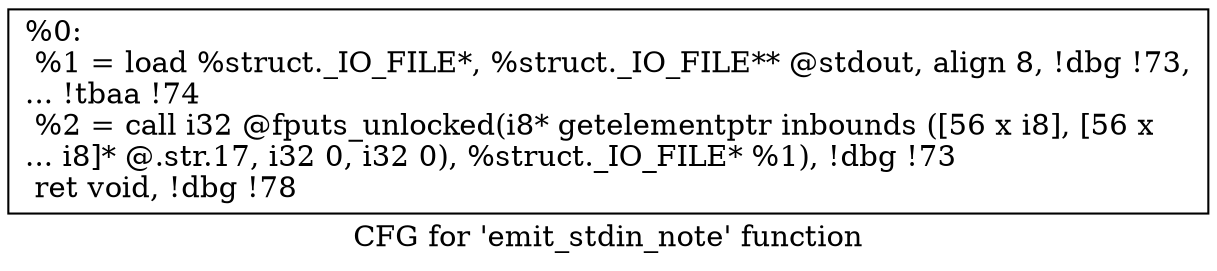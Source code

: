 digraph "CFG for 'emit_stdin_note' function" {
	label="CFG for 'emit_stdin_note' function";

	Node0x2285cb0 [shape=record,label="{%0:\l  %1 = load %struct._IO_FILE*, %struct._IO_FILE** @stdout, align 8, !dbg !73,\l... !tbaa !74\l  %2 = call i32 @fputs_unlocked(i8* getelementptr inbounds ([56 x i8], [56 x\l... i8]* @.str.17, i32 0, i32 0), %struct._IO_FILE* %1), !dbg !73\l  ret void, !dbg !78\l}"];
}
